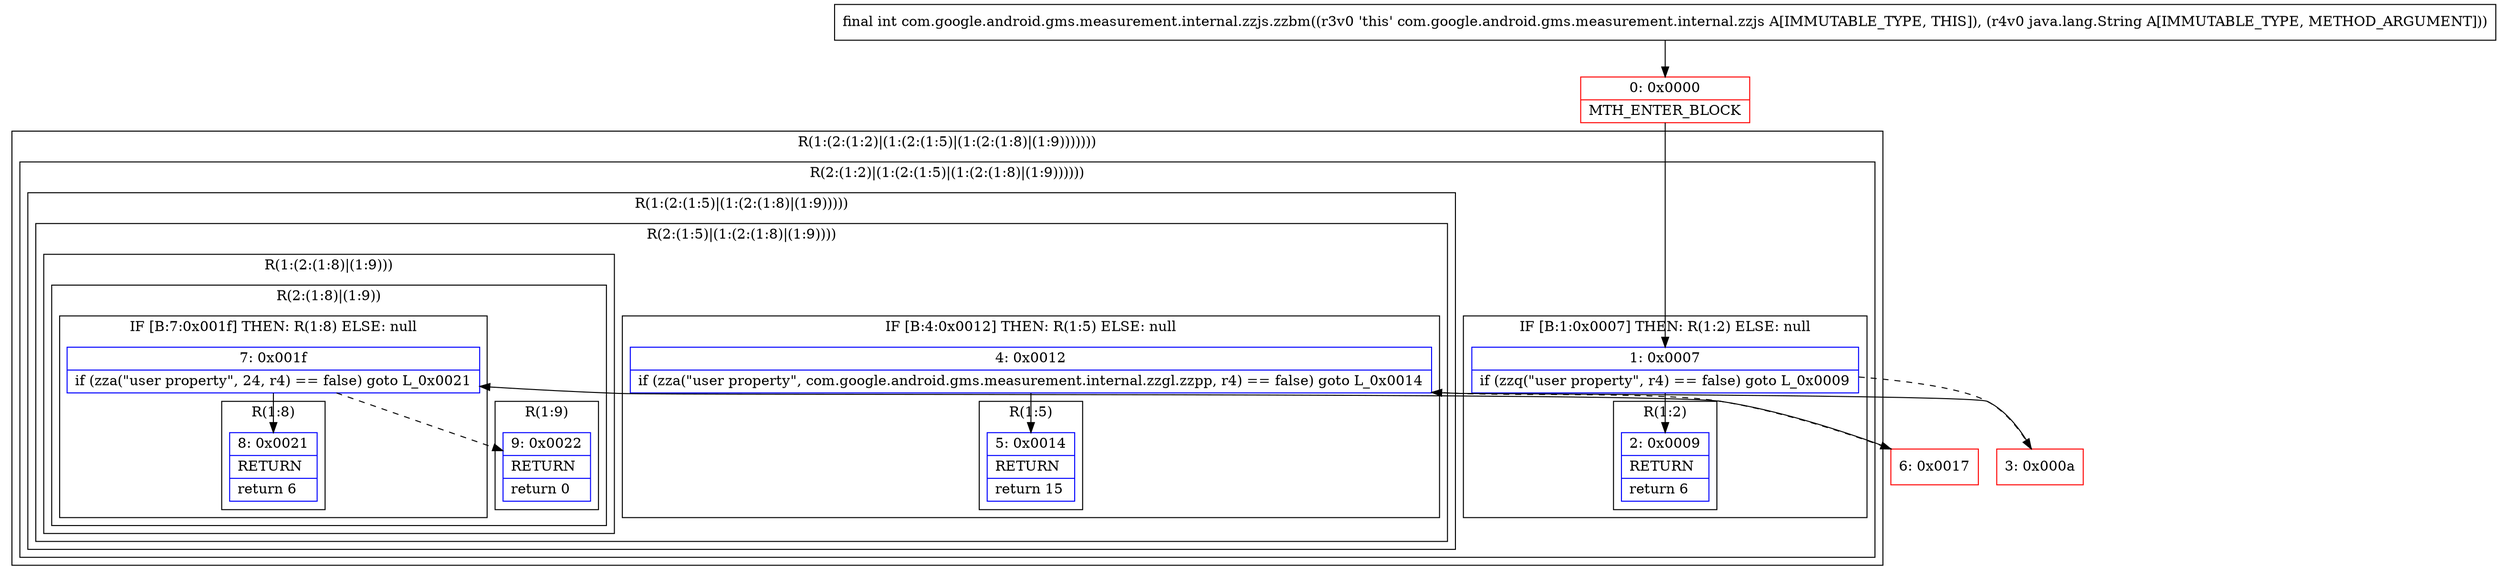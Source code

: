 digraph "CFG forcom.google.android.gms.measurement.internal.zzjs.zzbm(Ljava\/lang\/String;)I" {
subgraph cluster_Region_818363470 {
label = "R(1:(2:(1:2)|(1:(2:(1:5)|(1:(2:(1:8)|(1:9)))))))";
node [shape=record,color=blue];
subgraph cluster_Region_382543306 {
label = "R(2:(1:2)|(1:(2:(1:5)|(1:(2:(1:8)|(1:9))))))";
node [shape=record,color=blue];
subgraph cluster_IfRegion_945632020 {
label = "IF [B:1:0x0007] THEN: R(1:2) ELSE: null";
node [shape=record,color=blue];
Node_1 [shape=record,label="{1\:\ 0x0007|if (zzq(\"user property\", r4) == false) goto L_0x0009\l}"];
subgraph cluster_Region_1205914377 {
label = "R(1:2)";
node [shape=record,color=blue];
Node_2 [shape=record,label="{2\:\ 0x0009|RETURN\l|return 6\l}"];
}
}
subgraph cluster_Region_1322035959 {
label = "R(1:(2:(1:5)|(1:(2:(1:8)|(1:9)))))";
node [shape=record,color=blue];
subgraph cluster_Region_827340177 {
label = "R(2:(1:5)|(1:(2:(1:8)|(1:9))))";
node [shape=record,color=blue];
subgraph cluster_IfRegion_1615095100 {
label = "IF [B:4:0x0012] THEN: R(1:5) ELSE: null";
node [shape=record,color=blue];
Node_4 [shape=record,label="{4\:\ 0x0012|if (zza(\"user property\", com.google.android.gms.measurement.internal.zzgl.zzpp, r4) == false) goto L_0x0014\l}"];
subgraph cluster_Region_566051518 {
label = "R(1:5)";
node [shape=record,color=blue];
Node_5 [shape=record,label="{5\:\ 0x0014|RETURN\l|return 15\l}"];
}
}
subgraph cluster_Region_168681324 {
label = "R(1:(2:(1:8)|(1:9)))";
node [shape=record,color=blue];
subgraph cluster_Region_977374977 {
label = "R(2:(1:8)|(1:9))";
node [shape=record,color=blue];
subgraph cluster_IfRegion_2045731056 {
label = "IF [B:7:0x001f] THEN: R(1:8) ELSE: null";
node [shape=record,color=blue];
Node_7 [shape=record,label="{7\:\ 0x001f|if (zza(\"user property\", 24, r4) == false) goto L_0x0021\l}"];
subgraph cluster_Region_839673281 {
label = "R(1:8)";
node [shape=record,color=blue];
Node_8 [shape=record,label="{8\:\ 0x0021|RETURN\l|return 6\l}"];
}
}
subgraph cluster_Region_1444821587 {
label = "R(1:9)";
node [shape=record,color=blue];
Node_9 [shape=record,label="{9\:\ 0x0022|RETURN\l|return 0\l}"];
}
}
}
}
}
}
}
Node_0 [shape=record,color=red,label="{0\:\ 0x0000|MTH_ENTER_BLOCK\l}"];
Node_3 [shape=record,color=red,label="{3\:\ 0x000a}"];
Node_6 [shape=record,color=red,label="{6\:\ 0x0017}"];
MethodNode[shape=record,label="{final int com.google.android.gms.measurement.internal.zzjs.zzbm((r3v0 'this' com.google.android.gms.measurement.internal.zzjs A[IMMUTABLE_TYPE, THIS]), (r4v0 java.lang.String A[IMMUTABLE_TYPE, METHOD_ARGUMENT])) }"];
MethodNode -> Node_0;
Node_1 -> Node_2;
Node_1 -> Node_3[style=dashed];
Node_4 -> Node_5;
Node_4 -> Node_6[style=dashed];
Node_7 -> Node_8;
Node_7 -> Node_9[style=dashed];
Node_0 -> Node_1;
Node_3 -> Node_4;
Node_6 -> Node_7;
}

